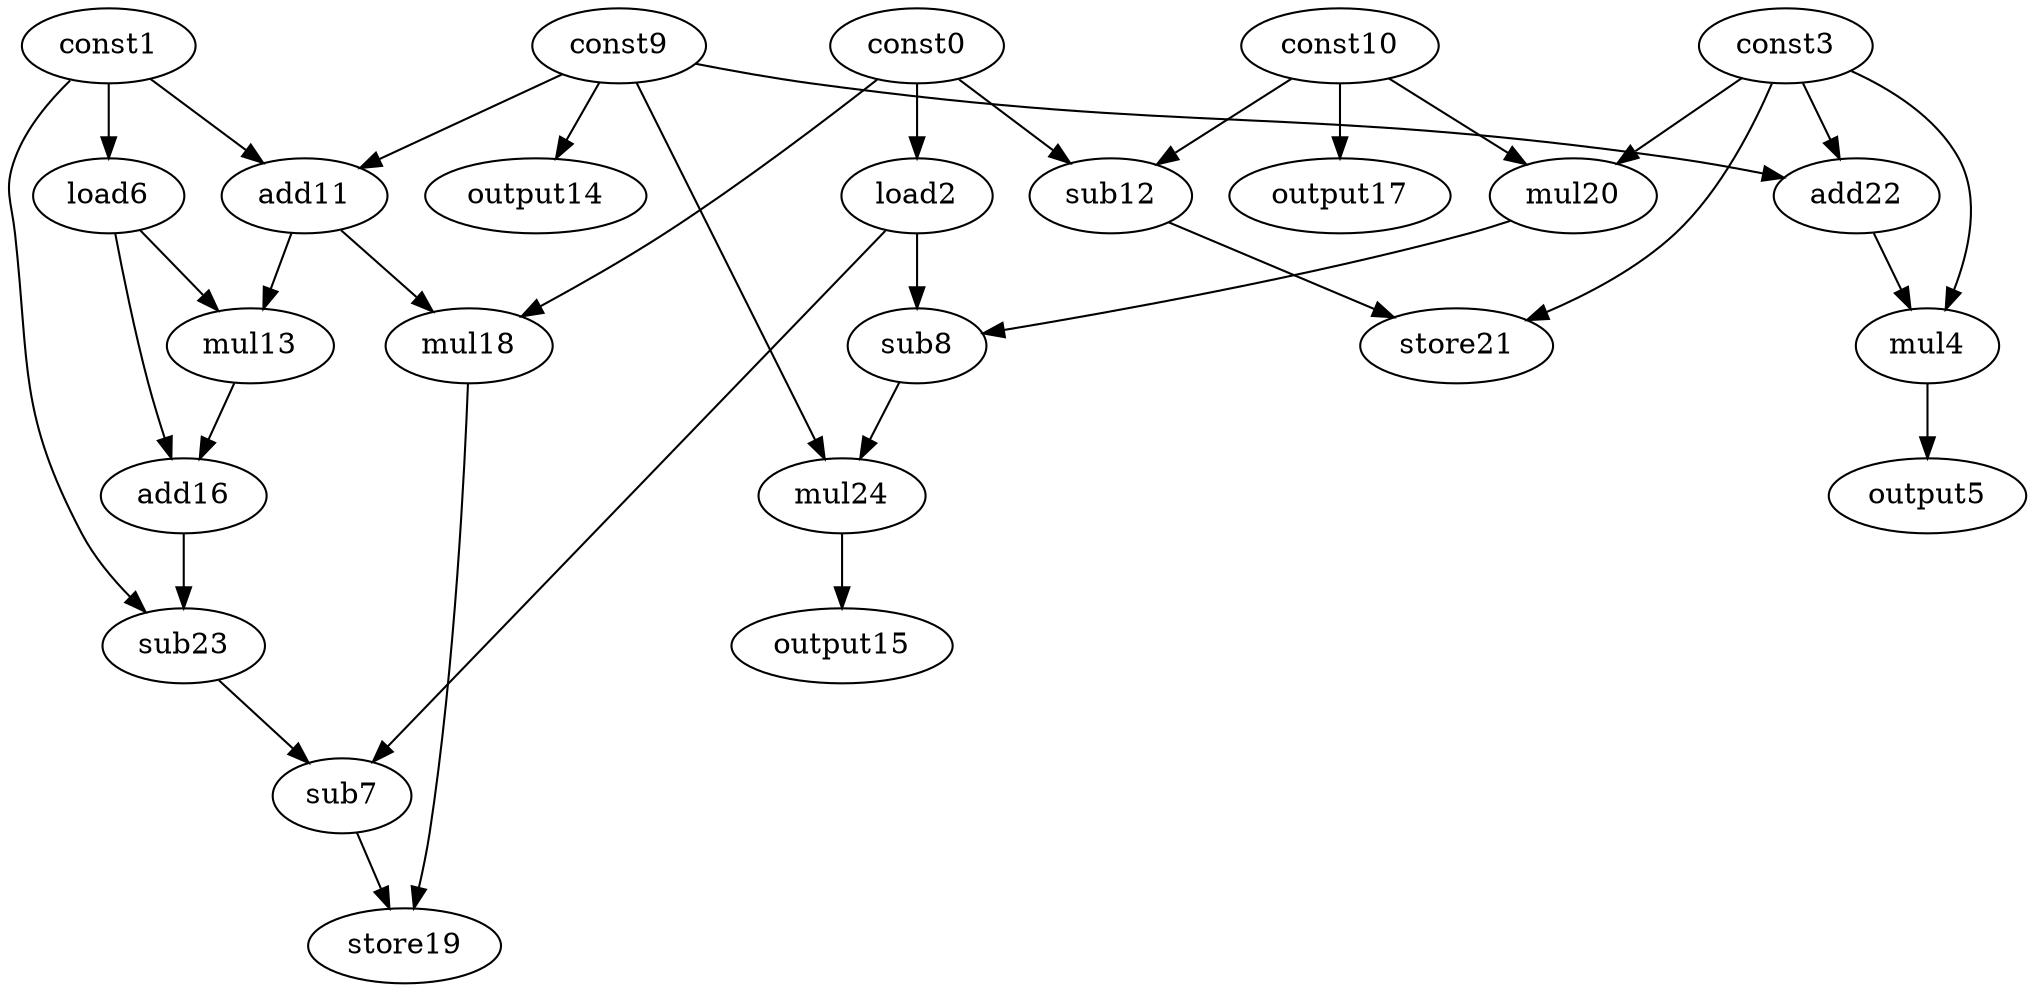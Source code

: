 digraph G { 
const0[opcode=const]; 
const1[opcode=const]; 
load2[opcode=load]; 
const3[opcode=const]; 
mul4[opcode=mul]; 
output5[opcode=output]; 
load6[opcode=load]; 
sub7[opcode=sub]; 
sub8[opcode=sub]; 
const9[opcode=const]; 
const10[opcode=const]; 
add11[opcode=add]; 
sub12[opcode=sub]; 
mul13[opcode=mul]; 
output14[opcode=output]; 
output15[opcode=output]; 
add16[opcode=add]; 
output17[opcode=output]; 
mul18[opcode=mul]; 
store19[opcode=store]; 
mul20[opcode=mul]; 
store21[opcode=store]; 
add22[opcode=add]; 
sub23[opcode=sub]; 
mul24[opcode=mul]; 
const0->load2[operand=0];
const1->load6[operand=0];
const1->add11[operand=0];
const9->add11[operand=1];
const0->sub12[operand=0];
const10->sub12[operand=1];
const9->output14[operand=0];
const10->output17[operand=0];
const10->mul20[operand=0];
const3->mul20[operand=1];
const9->add22[operand=0];
const3->add22[operand=1];
const3->mul4[operand=0];
add22->mul4[operand=1];
load2->sub8[operand=0];
mul20->sub8[operand=1];
add11->mul13[operand=0];
load6->mul13[operand=1];
const0->mul18[operand=0];
add11->mul18[operand=1];
const3->store21[operand=0];
sub12->store21[operand=1];
mul4->output5[operand=0];
mul13->add16[operand=0];
load6->add16[operand=1];
sub8->mul24[operand=0];
const9->mul24[operand=1];
mul24->output15[operand=0];
add16->sub23[operand=0];
const1->sub23[operand=1];
load2->sub7[operand=0];
sub23->sub7[operand=1];
mul18->store19[operand=0];
sub7->store19[operand=1];
}
